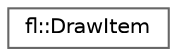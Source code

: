 digraph "Graphical Class Hierarchy"
{
 // LATEX_PDF_SIZE
  bgcolor="transparent";
  edge [fontname=Helvetica,fontsize=10,labelfontname=Helvetica,labelfontsize=10];
  node [fontname=Helvetica,fontsize=10,shape=box,height=0.2,width=0.4];
  rankdir="LR";
  Node0 [id="Node000000",label="fl::DrawItem",height=0.2,width=0.4,color="grey40", fillcolor="white", style="filled",URL="$da/d9d/structfl_1_1_draw_item.html",tooltip=" "];
}
